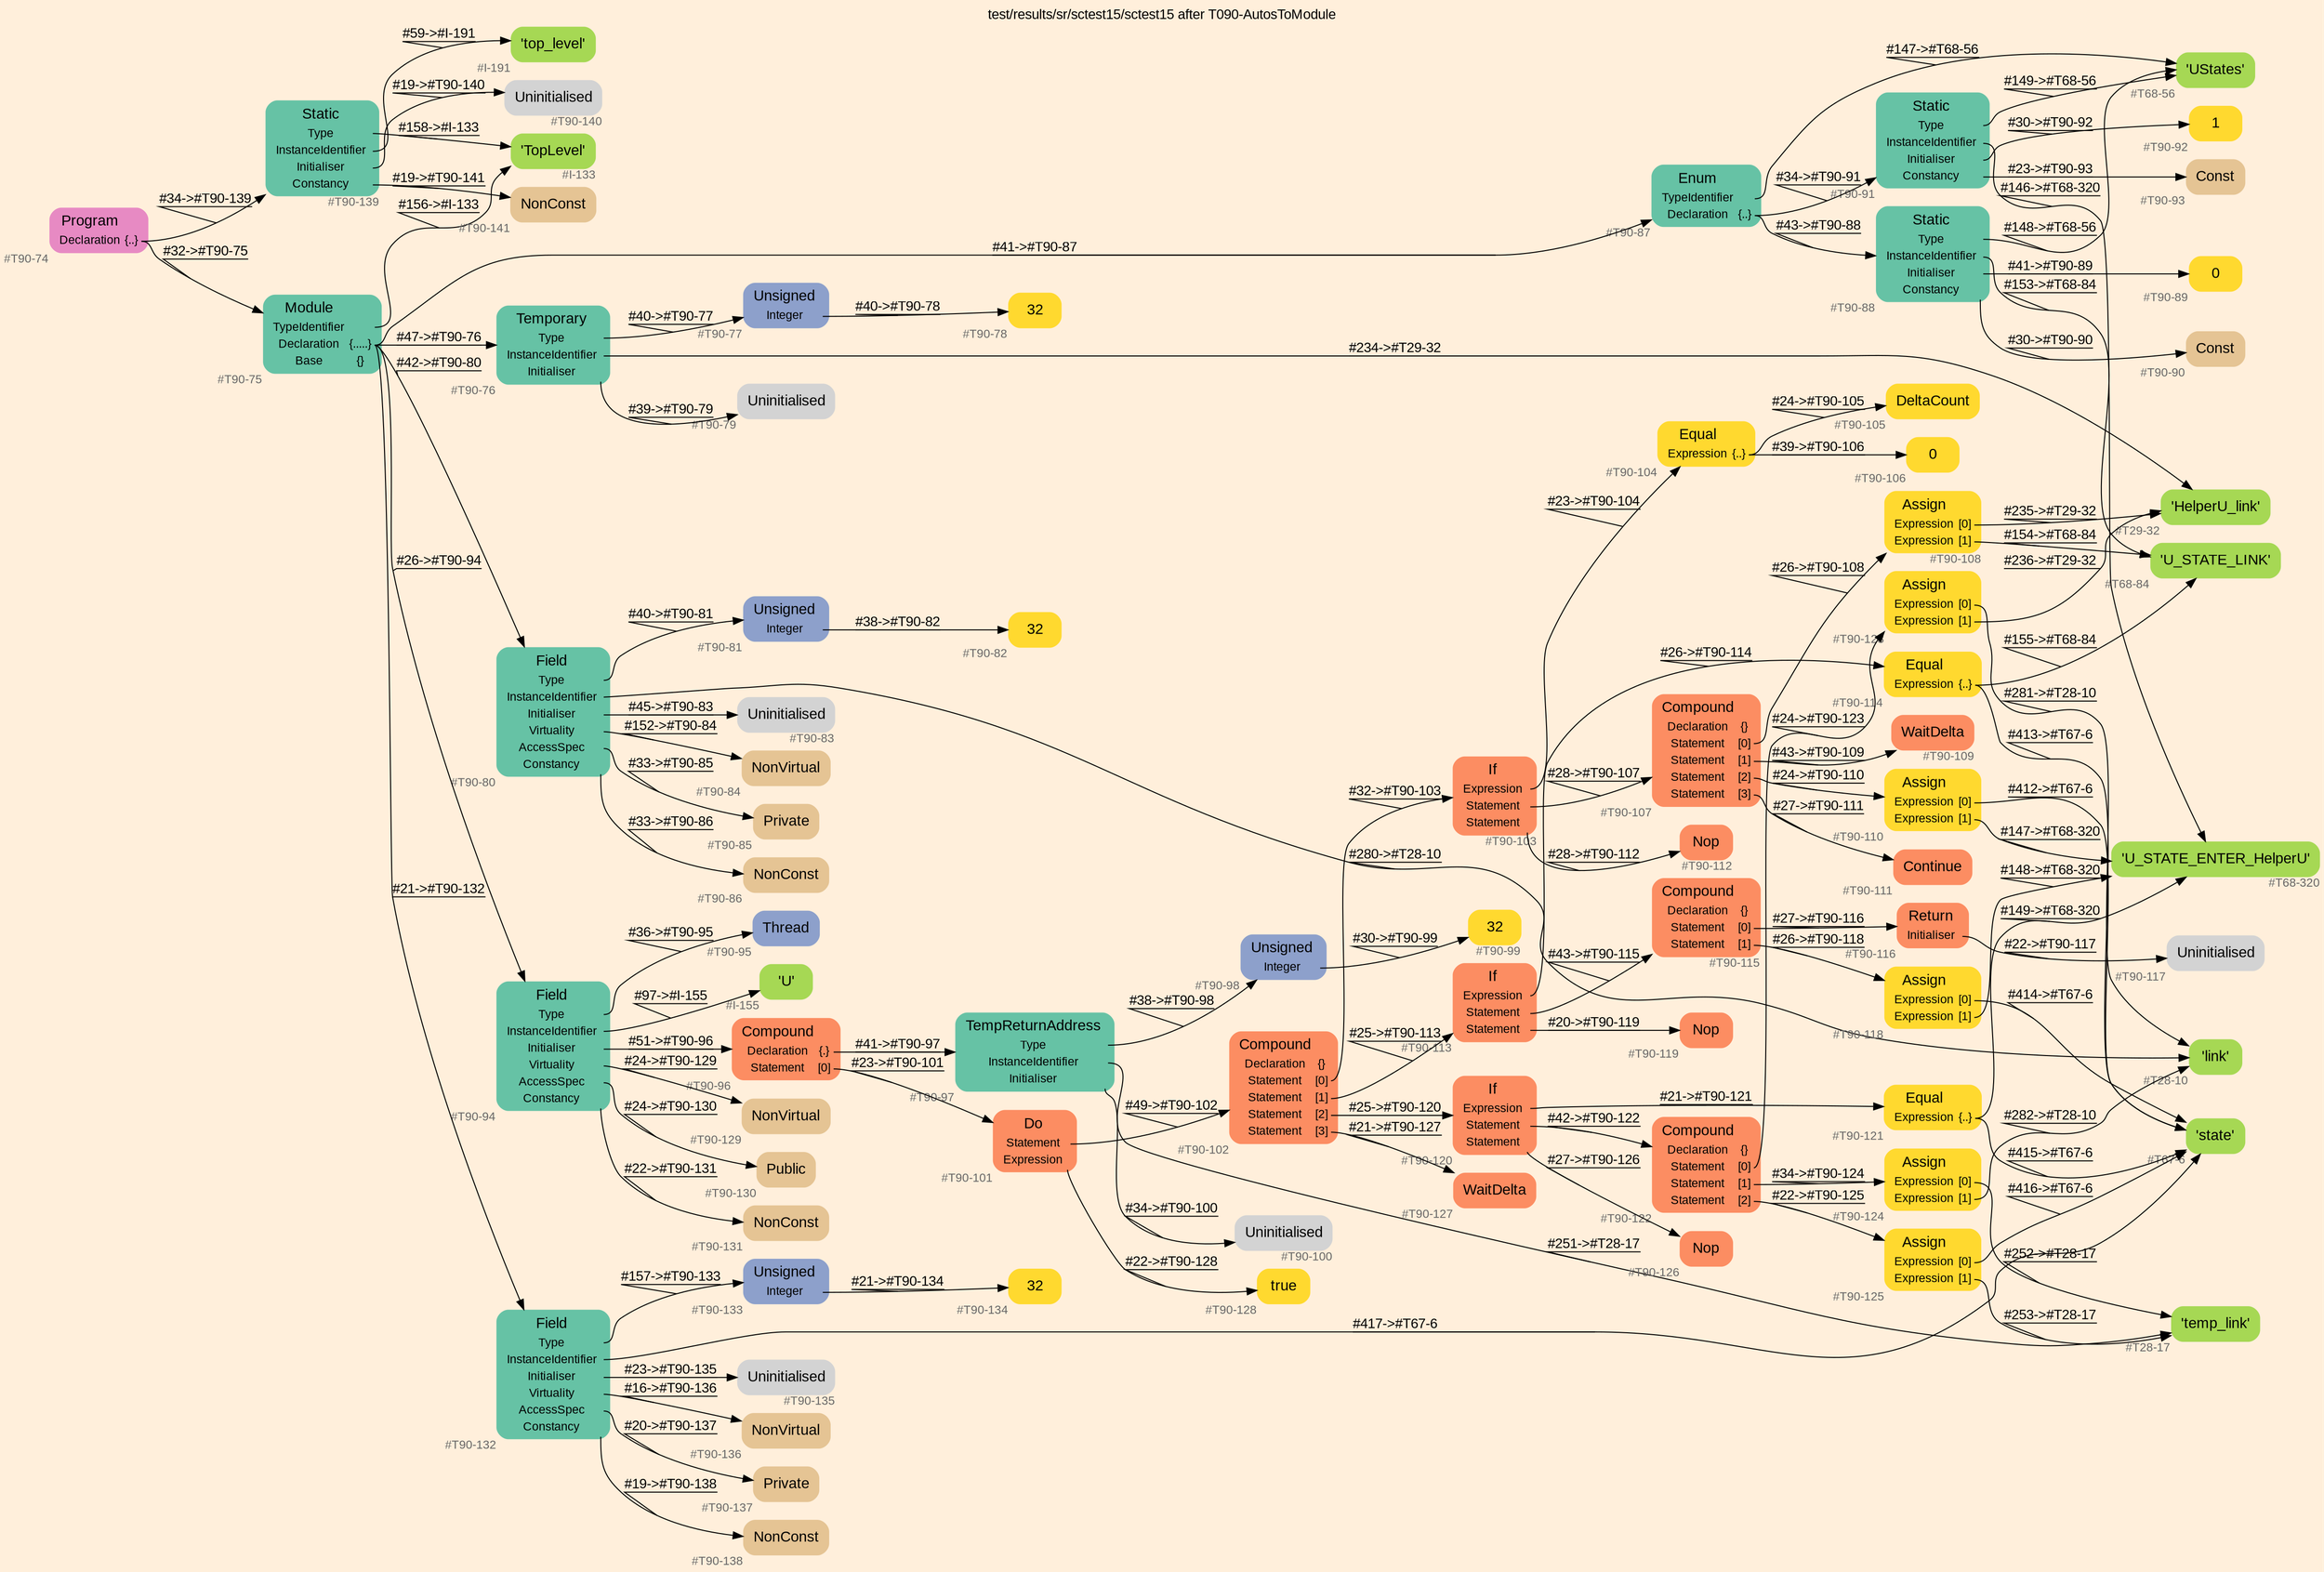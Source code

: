 digraph "test/results/sr/sctest15/sctest15 after T090-AutosToModule" {
label = "test/results/sr/sctest15/sctest15 after T090-AutosToModule"
labelloc = t
graph [
    rankdir = "LR"
    ranksep = 0.3
    bgcolor = antiquewhite1
    color = black
    fontcolor = black
    fontname = "Arial"
];
node [
    fontname = "Arial"
];
edge [
    fontname = "Arial"
];

// -------------------- node figure --------------------
// -------- block #T90-74 ----------
"#T90-74" [
    fillcolor = "/set28/4"
    xlabel = "#T90-74"
    fontsize = "12"
    fontcolor = grey40
    shape = "plaintext"
    label = <<TABLE BORDER="0" CELLBORDER="0" CELLSPACING="0">
     <TR><TD><FONT COLOR="black" POINT-SIZE="15">Program</FONT></TD></TR>
     <TR><TD><FONT COLOR="black" POINT-SIZE="12">Declaration</FONT></TD><TD PORT="port0"><FONT COLOR="black" POINT-SIZE="12">{..}</FONT></TD></TR>
    </TABLE>>
    style = "rounded,filled"
];

// -------- block #T90-75 ----------
"#T90-75" [
    fillcolor = "/set28/1"
    xlabel = "#T90-75"
    fontsize = "12"
    fontcolor = grey40
    shape = "plaintext"
    label = <<TABLE BORDER="0" CELLBORDER="0" CELLSPACING="0">
     <TR><TD><FONT COLOR="black" POINT-SIZE="15">Module</FONT></TD></TR>
     <TR><TD><FONT COLOR="black" POINT-SIZE="12">TypeIdentifier</FONT></TD><TD PORT="port0"></TD></TR>
     <TR><TD><FONT COLOR="black" POINT-SIZE="12">Declaration</FONT></TD><TD PORT="port1"><FONT COLOR="black" POINT-SIZE="12">{.....}</FONT></TD></TR>
     <TR><TD><FONT COLOR="black" POINT-SIZE="12">Base</FONT></TD><TD PORT="port2"><FONT COLOR="black" POINT-SIZE="12">{}</FONT></TD></TR>
    </TABLE>>
    style = "rounded,filled"
];

// -------- block #I-133 ----------
"#I-133" [
    fillcolor = "/set28/5"
    xlabel = "#I-133"
    fontsize = "12"
    fontcolor = grey40
    shape = "plaintext"
    label = <<TABLE BORDER="0" CELLBORDER="0" CELLSPACING="0">
     <TR><TD><FONT COLOR="black" POINT-SIZE="15">'TopLevel'</FONT></TD></TR>
    </TABLE>>
    style = "rounded,filled"
];

// -------- block #T90-76 ----------
"#T90-76" [
    fillcolor = "/set28/1"
    xlabel = "#T90-76"
    fontsize = "12"
    fontcolor = grey40
    shape = "plaintext"
    label = <<TABLE BORDER="0" CELLBORDER="0" CELLSPACING="0">
     <TR><TD><FONT COLOR="black" POINT-SIZE="15">Temporary</FONT></TD></TR>
     <TR><TD><FONT COLOR="black" POINT-SIZE="12">Type</FONT></TD><TD PORT="port0"></TD></TR>
     <TR><TD><FONT COLOR="black" POINT-SIZE="12">InstanceIdentifier</FONT></TD><TD PORT="port1"></TD></TR>
     <TR><TD><FONT COLOR="black" POINT-SIZE="12">Initialiser</FONT></TD><TD PORT="port2"></TD></TR>
    </TABLE>>
    style = "rounded,filled"
];

// -------- block #T90-77 ----------
"#T90-77" [
    fillcolor = "/set28/3"
    xlabel = "#T90-77"
    fontsize = "12"
    fontcolor = grey40
    shape = "plaintext"
    label = <<TABLE BORDER="0" CELLBORDER="0" CELLSPACING="0">
     <TR><TD><FONT COLOR="black" POINT-SIZE="15">Unsigned</FONT></TD></TR>
     <TR><TD><FONT COLOR="black" POINT-SIZE="12">Integer</FONT></TD><TD PORT="port0"></TD></TR>
    </TABLE>>
    style = "rounded,filled"
];

// -------- block #T90-78 ----------
"#T90-78" [
    fillcolor = "/set28/6"
    xlabel = "#T90-78"
    fontsize = "12"
    fontcolor = grey40
    shape = "plaintext"
    label = <<TABLE BORDER="0" CELLBORDER="0" CELLSPACING="0">
     <TR><TD><FONT COLOR="black" POINT-SIZE="15">32</FONT></TD></TR>
    </TABLE>>
    style = "rounded,filled"
];

// -------- block #T29-32 ----------
"#T29-32" [
    fillcolor = "/set28/5"
    xlabel = "#T29-32"
    fontsize = "12"
    fontcolor = grey40
    shape = "plaintext"
    label = <<TABLE BORDER="0" CELLBORDER="0" CELLSPACING="0">
     <TR><TD><FONT COLOR="black" POINT-SIZE="15">'HelperU_link'</FONT></TD></TR>
    </TABLE>>
    style = "rounded,filled"
];

// -------- block #T90-79 ----------
"#T90-79" [
    xlabel = "#T90-79"
    fontsize = "12"
    fontcolor = grey40
    shape = "plaintext"
    label = <<TABLE BORDER="0" CELLBORDER="0" CELLSPACING="0">
     <TR><TD><FONT COLOR="black" POINT-SIZE="15">Uninitialised</FONT></TD></TR>
    </TABLE>>
    style = "rounded,filled"
];

// -------- block #T90-80 ----------
"#T90-80" [
    fillcolor = "/set28/1"
    xlabel = "#T90-80"
    fontsize = "12"
    fontcolor = grey40
    shape = "plaintext"
    label = <<TABLE BORDER="0" CELLBORDER="0" CELLSPACING="0">
     <TR><TD><FONT COLOR="black" POINT-SIZE="15">Field</FONT></TD></TR>
     <TR><TD><FONT COLOR="black" POINT-SIZE="12">Type</FONT></TD><TD PORT="port0"></TD></TR>
     <TR><TD><FONT COLOR="black" POINT-SIZE="12">InstanceIdentifier</FONT></TD><TD PORT="port1"></TD></TR>
     <TR><TD><FONT COLOR="black" POINT-SIZE="12">Initialiser</FONT></TD><TD PORT="port2"></TD></TR>
     <TR><TD><FONT COLOR="black" POINT-SIZE="12">Virtuality</FONT></TD><TD PORT="port3"></TD></TR>
     <TR><TD><FONT COLOR="black" POINT-SIZE="12">AccessSpec</FONT></TD><TD PORT="port4"></TD></TR>
     <TR><TD><FONT COLOR="black" POINT-SIZE="12">Constancy</FONT></TD><TD PORT="port5"></TD></TR>
    </TABLE>>
    style = "rounded,filled"
];

// -------- block #T90-81 ----------
"#T90-81" [
    fillcolor = "/set28/3"
    xlabel = "#T90-81"
    fontsize = "12"
    fontcolor = grey40
    shape = "plaintext"
    label = <<TABLE BORDER="0" CELLBORDER="0" CELLSPACING="0">
     <TR><TD><FONT COLOR="black" POINT-SIZE="15">Unsigned</FONT></TD></TR>
     <TR><TD><FONT COLOR="black" POINT-SIZE="12">Integer</FONT></TD><TD PORT="port0"></TD></TR>
    </TABLE>>
    style = "rounded,filled"
];

// -------- block #T90-82 ----------
"#T90-82" [
    fillcolor = "/set28/6"
    xlabel = "#T90-82"
    fontsize = "12"
    fontcolor = grey40
    shape = "plaintext"
    label = <<TABLE BORDER="0" CELLBORDER="0" CELLSPACING="0">
     <TR><TD><FONT COLOR="black" POINT-SIZE="15">32</FONT></TD></TR>
    </TABLE>>
    style = "rounded,filled"
];

// -------- block #T28-10 ----------
"#T28-10" [
    fillcolor = "/set28/5"
    xlabel = "#T28-10"
    fontsize = "12"
    fontcolor = grey40
    shape = "plaintext"
    label = <<TABLE BORDER="0" CELLBORDER="0" CELLSPACING="0">
     <TR><TD><FONT COLOR="black" POINT-SIZE="15">'link'</FONT></TD></TR>
    </TABLE>>
    style = "rounded,filled"
];

// -------- block #T90-83 ----------
"#T90-83" [
    xlabel = "#T90-83"
    fontsize = "12"
    fontcolor = grey40
    shape = "plaintext"
    label = <<TABLE BORDER="0" CELLBORDER="0" CELLSPACING="0">
     <TR><TD><FONT COLOR="black" POINT-SIZE="15">Uninitialised</FONT></TD></TR>
    </TABLE>>
    style = "rounded,filled"
];

// -------- block #T90-84 ----------
"#T90-84" [
    fillcolor = "/set28/7"
    xlabel = "#T90-84"
    fontsize = "12"
    fontcolor = grey40
    shape = "plaintext"
    label = <<TABLE BORDER="0" CELLBORDER="0" CELLSPACING="0">
     <TR><TD><FONT COLOR="black" POINT-SIZE="15">NonVirtual</FONT></TD></TR>
    </TABLE>>
    style = "rounded,filled"
];

// -------- block #T90-85 ----------
"#T90-85" [
    fillcolor = "/set28/7"
    xlabel = "#T90-85"
    fontsize = "12"
    fontcolor = grey40
    shape = "plaintext"
    label = <<TABLE BORDER="0" CELLBORDER="0" CELLSPACING="0">
     <TR><TD><FONT COLOR="black" POINT-SIZE="15">Private</FONT></TD></TR>
    </TABLE>>
    style = "rounded,filled"
];

// -------- block #T90-86 ----------
"#T90-86" [
    fillcolor = "/set28/7"
    xlabel = "#T90-86"
    fontsize = "12"
    fontcolor = grey40
    shape = "plaintext"
    label = <<TABLE BORDER="0" CELLBORDER="0" CELLSPACING="0">
     <TR><TD><FONT COLOR="black" POINT-SIZE="15">NonConst</FONT></TD></TR>
    </TABLE>>
    style = "rounded,filled"
];

// -------- block #T90-87 ----------
"#T90-87" [
    fillcolor = "/set28/1"
    xlabel = "#T90-87"
    fontsize = "12"
    fontcolor = grey40
    shape = "plaintext"
    label = <<TABLE BORDER="0" CELLBORDER="0" CELLSPACING="0">
     <TR><TD><FONT COLOR="black" POINT-SIZE="15">Enum</FONT></TD></TR>
     <TR><TD><FONT COLOR="black" POINT-SIZE="12">TypeIdentifier</FONT></TD><TD PORT="port0"></TD></TR>
     <TR><TD><FONT COLOR="black" POINT-SIZE="12">Declaration</FONT></TD><TD PORT="port1"><FONT COLOR="black" POINT-SIZE="12">{..}</FONT></TD></TR>
    </TABLE>>
    style = "rounded,filled"
];

// -------- block #T68-56 ----------
"#T68-56" [
    fillcolor = "/set28/5"
    xlabel = "#T68-56"
    fontsize = "12"
    fontcolor = grey40
    shape = "plaintext"
    label = <<TABLE BORDER="0" CELLBORDER="0" CELLSPACING="0">
     <TR><TD><FONT COLOR="black" POINT-SIZE="15">'UStates'</FONT></TD></TR>
    </TABLE>>
    style = "rounded,filled"
];

// -------- block #T90-88 ----------
"#T90-88" [
    fillcolor = "/set28/1"
    xlabel = "#T90-88"
    fontsize = "12"
    fontcolor = grey40
    shape = "plaintext"
    label = <<TABLE BORDER="0" CELLBORDER="0" CELLSPACING="0">
     <TR><TD><FONT COLOR="black" POINT-SIZE="15">Static</FONT></TD></TR>
     <TR><TD><FONT COLOR="black" POINT-SIZE="12">Type</FONT></TD><TD PORT="port0"></TD></TR>
     <TR><TD><FONT COLOR="black" POINT-SIZE="12">InstanceIdentifier</FONT></TD><TD PORT="port1"></TD></TR>
     <TR><TD><FONT COLOR="black" POINT-SIZE="12">Initialiser</FONT></TD><TD PORT="port2"></TD></TR>
     <TR><TD><FONT COLOR="black" POINT-SIZE="12">Constancy</FONT></TD><TD PORT="port3"></TD></TR>
    </TABLE>>
    style = "rounded,filled"
];

// -------- block #T68-84 ----------
"#T68-84" [
    fillcolor = "/set28/5"
    xlabel = "#T68-84"
    fontsize = "12"
    fontcolor = grey40
    shape = "plaintext"
    label = <<TABLE BORDER="0" CELLBORDER="0" CELLSPACING="0">
     <TR><TD><FONT COLOR="black" POINT-SIZE="15">'U_STATE_LINK'</FONT></TD></TR>
    </TABLE>>
    style = "rounded,filled"
];

// -------- block #T90-89 ----------
"#T90-89" [
    fillcolor = "/set28/6"
    xlabel = "#T90-89"
    fontsize = "12"
    fontcolor = grey40
    shape = "plaintext"
    label = <<TABLE BORDER="0" CELLBORDER="0" CELLSPACING="0">
     <TR><TD><FONT COLOR="black" POINT-SIZE="15">0</FONT></TD></TR>
    </TABLE>>
    style = "rounded,filled"
];

// -------- block #T90-90 ----------
"#T90-90" [
    fillcolor = "/set28/7"
    xlabel = "#T90-90"
    fontsize = "12"
    fontcolor = grey40
    shape = "plaintext"
    label = <<TABLE BORDER="0" CELLBORDER="0" CELLSPACING="0">
     <TR><TD><FONT COLOR="black" POINT-SIZE="15">Const</FONT></TD></TR>
    </TABLE>>
    style = "rounded,filled"
];

// -------- block #T90-91 ----------
"#T90-91" [
    fillcolor = "/set28/1"
    xlabel = "#T90-91"
    fontsize = "12"
    fontcolor = grey40
    shape = "plaintext"
    label = <<TABLE BORDER="0" CELLBORDER="0" CELLSPACING="0">
     <TR><TD><FONT COLOR="black" POINT-SIZE="15">Static</FONT></TD></TR>
     <TR><TD><FONT COLOR="black" POINT-SIZE="12">Type</FONT></TD><TD PORT="port0"></TD></TR>
     <TR><TD><FONT COLOR="black" POINT-SIZE="12">InstanceIdentifier</FONT></TD><TD PORT="port1"></TD></TR>
     <TR><TD><FONT COLOR="black" POINT-SIZE="12">Initialiser</FONT></TD><TD PORT="port2"></TD></TR>
     <TR><TD><FONT COLOR="black" POINT-SIZE="12">Constancy</FONT></TD><TD PORT="port3"></TD></TR>
    </TABLE>>
    style = "rounded,filled"
];

// -------- block #T68-320 ----------
"#T68-320" [
    fillcolor = "/set28/5"
    xlabel = "#T68-320"
    fontsize = "12"
    fontcolor = grey40
    shape = "plaintext"
    label = <<TABLE BORDER="0" CELLBORDER="0" CELLSPACING="0">
     <TR><TD><FONT COLOR="black" POINT-SIZE="15">'U_STATE_ENTER_HelperU'</FONT></TD></TR>
    </TABLE>>
    style = "rounded,filled"
];

// -------- block #T90-92 ----------
"#T90-92" [
    fillcolor = "/set28/6"
    xlabel = "#T90-92"
    fontsize = "12"
    fontcolor = grey40
    shape = "plaintext"
    label = <<TABLE BORDER="0" CELLBORDER="0" CELLSPACING="0">
     <TR><TD><FONT COLOR="black" POINT-SIZE="15">1</FONT></TD></TR>
    </TABLE>>
    style = "rounded,filled"
];

// -------- block #T90-93 ----------
"#T90-93" [
    fillcolor = "/set28/7"
    xlabel = "#T90-93"
    fontsize = "12"
    fontcolor = grey40
    shape = "plaintext"
    label = <<TABLE BORDER="0" CELLBORDER="0" CELLSPACING="0">
     <TR><TD><FONT COLOR="black" POINT-SIZE="15">Const</FONT></TD></TR>
    </TABLE>>
    style = "rounded,filled"
];

// -------- block #T90-94 ----------
"#T90-94" [
    fillcolor = "/set28/1"
    xlabel = "#T90-94"
    fontsize = "12"
    fontcolor = grey40
    shape = "plaintext"
    label = <<TABLE BORDER="0" CELLBORDER="0" CELLSPACING="0">
     <TR><TD><FONT COLOR="black" POINT-SIZE="15">Field</FONT></TD></TR>
     <TR><TD><FONT COLOR="black" POINT-SIZE="12">Type</FONT></TD><TD PORT="port0"></TD></TR>
     <TR><TD><FONT COLOR="black" POINT-SIZE="12">InstanceIdentifier</FONT></TD><TD PORT="port1"></TD></TR>
     <TR><TD><FONT COLOR="black" POINT-SIZE="12">Initialiser</FONT></TD><TD PORT="port2"></TD></TR>
     <TR><TD><FONT COLOR="black" POINT-SIZE="12">Virtuality</FONT></TD><TD PORT="port3"></TD></TR>
     <TR><TD><FONT COLOR="black" POINT-SIZE="12">AccessSpec</FONT></TD><TD PORT="port4"></TD></TR>
     <TR><TD><FONT COLOR="black" POINT-SIZE="12">Constancy</FONT></TD><TD PORT="port5"></TD></TR>
    </TABLE>>
    style = "rounded,filled"
];

// -------- block #T90-95 ----------
"#T90-95" [
    fillcolor = "/set28/3"
    xlabel = "#T90-95"
    fontsize = "12"
    fontcolor = grey40
    shape = "plaintext"
    label = <<TABLE BORDER="0" CELLBORDER="0" CELLSPACING="0">
     <TR><TD><FONT COLOR="black" POINT-SIZE="15">Thread</FONT></TD></TR>
    </TABLE>>
    style = "rounded,filled"
];

// -------- block #I-155 ----------
"#I-155" [
    fillcolor = "/set28/5"
    xlabel = "#I-155"
    fontsize = "12"
    fontcolor = grey40
    shape = "plaintext"
    label = <<TABLE BORDER="0" CELLBORDER="0" CELLSPACING="0">
     <TR><TD><FONT COLOR="black" POINT-SIZE="15">'U'</FONT></TD></TR>
    </TABLE>>
    style = "rounded,filled"
];

// -------- block #T90-96 ----------
"#T90-96" [
    fillcolor = "/set28/2"
    xlabel = "#T90-96"
    fontsize = "12"
    fontcolor = grey40
    shape = "plaintext"
    label = <<TABLE BORDER="0" CELLBORDER="0" CELLSPACING="0">
     <TR><TD><FONT COLOR="black" POINT-SIZE="15">Compound</FONT></TD></TR>
     <TR><TD><FONT COLOR="black" POINT-SIZE="12">Declaration</FONT></TD><TD PORT="port0"><FONT COLOR="black" POINT-SIZE="12">{.}</FONT></TD></TR>
     <TR><TD><FONT COLOR="black" POINT-SIZE="12">Statement</FONT></TD><TD PORT="port1"><FONT COLOR="black" POINT-SIZE="12">[0]</FONT></TD></TR>
    </TABLE>>
    style = "rounded,filled"
];

// -------- block #T90-97 ----------
"#T90-97" [
    fillcolor = "/set28/1"
    xlabel = "#T90-97"
    fontsize = "12"
    fontcolor = grey40
    shape = "plaintext"
    label = <<TABLE BORDER="0" CELLBORDER="0" CELLSPACING="0">
     <TR><TD><FONT COLOR="black" POINT-SIZE="15">TempReturnAddress</FONT></TD></TR>
     <TR><TD><FONT COLOR="black" POINT-SIZE="12">Type</FONT></TD><TD PORT="port0"></TD></TR>
     <TR><TD><FONT COLOR="black" POINT-SIZE="12">InstanceIdentifier</FONT></TD><TD PORT="port1"></TD></TR>
     <TR><TD><FONT COLOR="black" POINT-SIZE="12">Initialiser</FONT></TD><TD PORT="port2"></TD></TR>
    </TABLE>>
    style = "rounded,filled"
];

// -------- block #T90-98 ----------
"#T90-98" [
    fillcolor = "/set28/3"
    xlabel = "#T90-98"
    fontsize = "12"
    fontcolor = grey40
    shape = "plaintext"
    label = <<TABLE BORDER="0" CELLBORDER="0" CELLSPACING="0">
     <TR><TD><FONT COLOR="black" POINT-SIZE="15">Unsigned</FONT></TD></TR>
     <TR><TD><FONT COLOR="black" POINT-SIZE="12">Integer</FONT></TD><TD PORT="port0"></TD></TR>
    </TABLE>>
    style = "rounded,filled"
];

// -------- block #T90-99 ----------
"#T90-99" [
    fillcolor = "/set28/6"
    xlabel = "#T90-99"
    fontsize = "12"
    fontcolor = grey40
    shape = "plaintext"
    label = <<TABLE BORDER="0" CELLBORDER="0" CELLSPACING="0">
     <TR><TD><FONT COLOR="black" POINT-SIZE="15">32</FONT></TD></TR>
    </TABLE>>
    style = "rounded,filled"
];

// -------- block #T28-17 ----------
"#T28-17" [
    fillcolor = "/set28/5"
    xlabel = "#T28-17"
    fontsize = "12"
    fontcolor = grey40
    shape = "plaintext"
    label = <<TABLE BORDER="0" CELLBORDER="0" CELLSPACING="0">
     <TR><TD><FONT COLOR="black" POINT-SIZE="15">'temp_link'</FONT></TD></TR>
    </TABLE>>
    style = "rounded,filled"
];

// -------- block #T90-100 ----------
"#T90-100" [
    xlabel = "#T90-100"
    fontsize = "12"
    fontcolor = grey40
    shape = "plaintext"
    label = <<TABLE BORDER="0" CELLBORDER="0" CELLSPACING="0">
     <TR><TD><FONT COLOR="black" POINT-SIZE="15">Uninitialised</FONT></TD></TR>
    </TABLE>>
    style = "rounded,filled"
];

// -------- block #T90-101 ----------
"#T90-101" [
    fillcolor = "/set28/2"
    xlabel = "#T90-101"
    fontsize = "12"
    fontcolor = grey40
    shape = "plaintext"
    label = <<TABLE BORDER="0" CELLBORDER="0" CELLSPACING="0">
     <TR><TD><FONT COLOR="black" POINT-SIZE="15">Do</FONT></TD></TR>
     <TR><TD><FONT COLOR="black" POINT-SIZE="12">Statement</FONT></TD><TD PORT="port0"></TD></TR>
     <TR><TD><FONT COLOR="black" POINT-SIZE="12">Expression</FONT></TD><TD PORT="port1"></TD></TR>
    </TABLE>>
    style = "rounded,filled"
];

// -------- block #T90-102 ----------
"#T90-102" [
    fillcolor = "/set28/2"
    xlabel = "#T90-102"
    fontsize = "12"
    fontcolor = grey40
    shape = "plaintext"
    label = <<TABLE BORDER="0" CELLBORDER="0" CELLSPACING="0">
     <TR><TD><FONT COLOR="black" POINT-SIZE="15">Compound</FONT></TD></TR>
     <TR><TD><FONT COLOR="black" POINT-SIZE="12">Declaration</FONT></TD><TD PORT="port0"><FONT COLOR="black" POINT-SIZE="12">{}</FONT></TD></TR>
     <TR><TD><FONT COLOR="black" POINT-SIZE="12">Statement</FONT></TD><TD PORT="port1"><FONT COLOR="black" POINT-SIZE="12">[0]</FONT></TD></TR>
     <TR><TD><FONT COLOR="black" POINT-SIZE="12">Statement</FONT></TD><TD PORT="port2"><FONT COLOR="black" POINT-SIZE="12">[1]</FONT></TD></TR>
     <TR><TD><FONT COLOR="black" POINT-SIZE="12">Statement</FONT></TD><TD PORT="port3"><FONT COLOR="black" POINT-SIZE="12">[2]</FONT></TD></TR>
     <TR><TD><FONT COLOR="black" POINT-SIZE="12">Statement</FONT></TD><TD PORT="port4"><FONT COLOR="black" POINT-SIZE="12">[3]</FONT></TD></TR>
    </TABLE>>
    style = "rounded,filled"
];

// -------- block #T90-103 ----------
"#T90-103" [
    fillcolor = "/set28/2"
    xlabel = "#T90-103"
    fontsize = "12"
    fontcolor = grey40
    shape = "plaintext"
    label = <<TABLE BORDER="0" CELLBORDER="0" CELLSPACING="0">
     <TR><TD><FONT COLOR="black" POINT-SIZE="15">If</FONT></TD></TR>
     <TR><TD><FONT COLOR="black" POINT-SIZE="12">Expression</FONT></TD><TD PORT="port0"></TD></TR>
     <TR><TD><FONT COLOR="black" POINT-SIZE="12">Statement</FONT></TD><TD PORT="port1"></TD></TR>
     <TR><TD><FONT COLOR="black" POINT-SIZE="12">Statement</FONT></TD><TD PORT="port2"></TD></TR>
    </TABLE>>
    style = "rounded,filled"
];

// -------- block #T90-104 ----------
"#T90-104" [
    fillcolor = "/set28/6"
    xlabel = "#T90-104"
    fontsize = "12"
    fontcolor = grey40
    shape = "plaintext"
    label = <<TABLE BORDER="0" CELLBORDER="0" CELLSPACING="0">
     <TR><TD><FONT COLOR="black" POINT-SIZE="15">Equal</FONT></TD></TR>
     <TR><TD><FONT COLOR="black" POINT-SIZE="12">Expression</FONT></TD><TD PORT="port0"><FONT COLOR="black" POINT-SIZE="12">{..}</FONT></TD></TR>
    </TABLE>>
    style = "rounded,filled"
];

// -------- block #T90-105 ----------
"#T90-105" [
    fillcolor = "/set28/6"
    xlabel = "#T90-105"
    fontsize = "12"
    fontcolor = grey40
    shape = "plaintext"
    label = <<TABLE BORDER="0" CELLBORDER="0" CELLSPACING="0">
     <TR><TD><FONT COLOR="black" POINT-SIZE="15">DeltaCount</FONT></TD></TR>
    </TABLE>>
    style = "rounded,filled"
];

// -------- block #T90-106 ----------
"#T90-106" [
    fillcolor = "/set28/6"
    xlabel = "#T90-106"
    fontsize = "12"
    fontcolor = grey40
    shape = "plaintext"
    label = <<TABLE BORDER="0" CELLBORDER="0" CELLSPACING="0">
     <TR><TD><FONT COLOR="black" POINT-SIZE="15">0</FONT></TD></TR>
    </TABLE>>
    style = "rounded,filled"
];

// -------- block #T90-107 ----------
"#T90-107" [
    fillcolor = "/set28/2"
    xlabel = "#T90-107"
    fontsize = "12"
    fontcolor = grey40
    shape = "plaintext"
    label = <<TABLE BORDER="0" CELLBORDER="0" CELLSPACING="0">
     <TR><TD><FONT COLOR="black" POINT-SIZE="15">Compound</FONT></TD></TR>
     <TR><TD><FONT COLOR="black" POINT-SIZE="12">Declaration</FONT></TD><TD PORT="port0"><FONT COLOR="black" POINT-SIZE="12">{}</FONT></TD></TR>
     <TR><TD><FONT COLOR="black" POINT-SIZE="12">Statement</FONT></TD><TD PORT="port1"><FONT COLOR="black" POINT-SIZE="12">[0]</FONT></TD></TR>
     <TR><TD><FONT COLOR="black" POINT-SIZE="12">Statement</FONT></TD><TD PORT="port2"><FONT COLOR="black" POINT-SIZE="12">[1]</FONT></TD></TR>
     <TR><TD><FONT COLOR="black" POINT-SIZE="12">Statement</FONT></TD><TD PORT="port3"><FONT COLOR="black" POINT-SIZE="12">[2]</FONT></TD></TR>
     <TR><TD><FONT COLOR="black" POINT-SIZE="12">Statement</FONT></TD><TD PORT="port4"><FONT COLOR="black" POINT-SIZE="12">[3]</FONT></TD></TR>
    </TABLE>>
    style = "rounded,filled"
];

// -------- block #T90-108 ----------
"#T90-108" [
    fillcolor = "/set28/6"
    xlabel = "#T90-108"
    fontsize = "12"
    fontcolor = grey40
    shape = "plaintext"
    label = <<TABLE BORDER="0" CELLBORDER="0" CELLSPACING="0">
     <TR><TD><FONT COLOR="black" POINT-SIZE="15">Assign</FONT></TD></TR>
     <TR><TD><FONT COLOR="black" POINT-SIZE="12">Expression</FONT></TD><TD PORT="port0"><FONT COLOR="black" POINT-SIZE="12">[0]</FONT></TD></TR>
     <TR><TD><FONT COLOR="black" POINT-SIZE="12">Expression</FONT></TD><TD PORT="port1"><FONT COLOR="black" POINT-SIZE="12">[1]</FONT></TD></TR>
    </TABLE>>
    style = "rounded,filled"
];

// -------- block #T90-109 ----------
"#T90-109" [
    fillcolor = "/set28/2"
    xlabel = "#T90-109"
    fontsize = "12"
    fontcolor = grey40
    shape = "plaintext"
    label = <<TABLE BORDER="0" CELLBORDER="0" CELLSPACING="0">
     <TR><TD><FONT COLOR="black" POINT-SIZE="15">WaitDelta</FONT></TD></TR>
    </TABLE>>
    style = "rounded,filled"
];

// -------- block #T90-110 ----------
"#T90-110" [
    fillcolor = "/set28/6"
    xlabel = "#T90-110"
    fontsize = "12"
    fontcolor = grey40
    shape = "plaintext"
    label = <<TABLE BORDER="0" CELLBORDER="0" CELLSPACING="0">
     <TR><TD><FONT COLOR="black" POINT-SIZE="15">Assign</FONT></TD></TR>
     <TR><TD><FONT COLOR="black" POINT-SIZE="12">Expression</FONT></TD><TD PORT="port0"><FONT COLOR="black" POINT-SIZE="12">[0]</FONT></TD></TR>
     <TR><TD><FONT COLOR="black" POINT-SIZE="12">Expression</FONT></TD><TD PORT="port1"><FONT COLOR="black" POINT-SIZE="12">[1]</FONT></TD></TR>
    </TABLE>>
    style = "rounded,filled"
];

// -------- block #T67-6 ----------
"#T67-6" [
    fillcolor = "/set28/5"
    xlabel = "#T67-6"
    fontsize = "12"
    fontcolor = grey40
    shape = "plaintext"
    label = <<TABLE BORDER="0" CELLBORDER="0" CELLSPACING="0">
     <TR><TD><FONT COLOR="black" POINT-SIZE="15">'state'</FONT></TD></TR>
    </TABLE>>
    style = "rounded,filled"
];

// -------- block #T90-111 ----------
"#T90-111" [
    fillcolor = "/set28/2"
    xlabel = "#T90-111"
    fontsize = "12"
    fontcolor = grey40
    shape = "plaintext"
    label = <<TABLE BORDER="0" CELLBORDER="0" CELLSPACING="0">
     <TR><TD><FONT COLOR="black" POINT-SIZE="15">Continue</FONT></TD></TR>
    </TABLE>>
    style = "rounded,filled"
];

// -------- block #T90-112 ----------
"#T90-112" [
    fillcolor = "/set28/2"
    xlabel = "#T90-112"
    fontsize = "12"
    fontcolor = grey40
    shape = "plaintext"
    label = <<TABLE BORDER="0" CELLBORDER="0" CELLSPACING="0">
     <TR><TD><FONT COLOR="black" POINT-SIZE="15">Nop</FONT></TD></TR>
    </TABLE>>
    style = "rounded,filled"
];

// -------- block #T90-113 ----------
"#T90-113" [
    fillcolor = "/set28/2"
    xlabel = "#T90-113"
    fontsize = "12"
    fontcolor = grey40
    shape = "plaintext"
    label = <<TABLE BORDER="0" CELLBORDER="0" CELLSPACING="0">
     <TR><TD><FONT COLOR="black" POINT-SIZE="15">If</FONT></TD></TR>
     <TR><TD><FONT COLOR="black" POINT-SIZE="12">Expression</FONT></TD><TD PORT="port0"></TD></TR>
     <TR><TD><FONT COLOR="black" POINT-SIZE="12">Statement</FONT></TD><TD PORT="port1"></TD></TR>
     <TR><TD><FONT COLOR="black" POINT-SIZE="12">Statement</FONT></TD><TD PORT="port2"></TD></TR>
    </TABLE>>
    style = "rounded,filled"
];

// -------- block #T90-114 ----------
"#T90-114" [
    fillcolor = "/set28/6"
    xlabel = "#T90-114"
    fontsize = "12"
    fontcolor = grey40
    shape = "plaintext"
    label = <<TABLE BORDER="0" CELLBORDER="0" CELLSPACING="0">
     <TR><TD><FONT COLOR="black" POINT-SIZE="15">Equal</FONT></TD></TR>
     <TR><TD><FONT COLOR="black" POINT-SIZE="12">Expression</FONT></TD><TD PORT="port0"><FONT COLOR="black" POINT-SIZE="12">{..}</FONT></TD></TR>
    </TABLE>>
    style = "rounded,filled"
];

// -------- block #T90-115 ----------
"#T90-115" [
    fillcolor = "/set28/2"
    xlabel = "#T90-115"
    fontsize = "12"
    fontcolor = grey40
    shape = "plaintext"
    label = <<TABLE BORDER="0" CELLBORDER="0" CELLSPACING="0">
     <TR><TD><FONT COLOR="black" POINT-SIZE="15">Compound</FONT></TD></TR>
     <TR><TD><FONT COLOR="black" POINT-SIZE="12">Declaration</FONT></TD><TD PORT="port0"><FONT COLOR="black" POINT-SIZE="12">{}</FONT></TD></TR>
     <TR><TD><FONT COLOR="black" POINT-SIZE="12">Statement</FONT></TD><TD PORT="port1"><FONT COLOR="black" POINT-SIZE="12">[0]</FONT></TD></TR>
     <TR><TD><FONT COLOR="black" POINT-SIZE="12">Statement</FONT></TD><TD PORT="port2"><FONT COLOR="black" POINT-SIZE="12">[1]</FONT></TD></TR>
    </TABLE>>
    style = "rounded,filled"
];

// -------- block #T90-116 ----------
"#T90-116" [
    fillcolor = "/set28/2"
    xlabel = "#T90-116"
    fontsize = "12"
    fontcolor = grey40
    shape = "plaintext"
    label = <<TABLE BORDER="0" CELLBORDER="0" CELLSPACING="0">
     <TR><TD><FONT COLOR="black" POINT-SIZE="15">Return</FONT></TD></TR>
     <TR><TD><FONT COLOR="black" POINT-SIZE="12">Initialiser</FONT></TD><TD PORT="port0"></TD></TR>
    </TABLE>>
    style = "rounded,filled"
];

// -------- block #T90-117 ----------
"#T90-117" [
    xlabel = "#T90-117"
    fontsize = "12"
    fontcolor = grey40
    shape = "plaintext"
    label = <<TABLE BORDER="0" CELLBORDER="0" CELLSPACING="0">
     <TR><TD><FONT COLOR="black" POINT-SIZE="15">Uninitialised</FONT></TD></TR>
    </TABLE>>
    style = "rounded,filled"
];

// -------- block #T90-118 ----------
"#T90-118" [
    fillcolor = "/set28/6"
    xlabel = "#T90-118"
    fontsize = "12"
    fontcolor = grey40
    shape = "plaintext"
    label = <<TABLE BORDER="0" CELLBORDER="0" CELLSPACING="0">
     <TR><TD><FONT COLOR="black" POINT-SIZE="15">Assign</FONT></TD></TR>
     <TR><TD><FONT COLOR="black" POINT-SIZE="12">Expression</FONT></TD><TD PORT="port0"><FONT COLOR="black" POINT-SIZE="12">[0]</FONT></TD></TR>
     <TR><TD><FONT COLOR="black" POINT-SIZE="12">Expression</FONT></TD><TD PORT="port1"><FONT COLOR="black" POINT-SIZE="12">[1]</FONT></TD></TR>
    </TABLE>>
    style = "rounded,filled"
];

// -------- block #T90-119 ----------
"#T90-119" [
    fillcolor = "/set28/2"
    xlabel = "#T90-119"
    fontsize = "12"
    fontcolor = grey40
    shape = "plaintext"
    label = <<TABLE BORDER="0" CELLBORDER="0" CELLSPACING="0">
     <TR><TD><FONT COLOR="black" POINT-SIZE="15">Nop</FONT></TD></TR>
    </TABLE>>
    style = "rounded,filled"
];

// -------- block #T90-120 ----------
"#T90-120" [
    fillcolor = "/set28/2"
    xlabel = "#T90-120"
    fontsize = "12"
    fontcolor = grey40
    shape = "plaintext"
    label = <<TABLE BORDER="0" CELLBORDER="0" CELLSPACING="0">
     <TR><TD><FONT COLOR="black" POINT-SIZE="15">If</FONT></TD></TR>
     <TR><TD><FONT COLOR="black" POINT-SIZE="12">Expression</FONT></TD><TD PORT="port0"></TD></TR>
     <TR><TD><FONT COLOR="black" POINT-SIZE="12">Statement</FONT></TD><TD PORT="port1"></TD></TR>
     <TR><TD><FONT COLOR="black" POINT-SIZE="12">Statement</FONT></TD><TD PORT="port2"></TD></TR>
    </TABLE>>
    style = "rounded,filled"
];

// -------- block #T90-121 ----------
"#T90-121" [
    fillcolor = "/set28/6"
    xlabel = "#T90-121"
    fontsize = "12"
    fontcolor = grey40
    shape = "plaintext"
    label = <<TABLE BORDER="0" CELLBORDER="0" CELLSPACING="0">
     <TR><TD><FONT COLOR="black" POINT-SIZE="15">Equal</FONT></TD></TR>
     <TR><TD><FONT COLOR="black" POINT-SIZE="12">Expression</FONT></TD><TD PORT="port0"><FONT COLOR="black" POINT-SIZE="12">{..}</FONT></TD></TR>
    </TABLE>>
    style = "rounded,filled"
];

// -------- block #T90-122 ----------
"#T90-122" [
    fillcolor = "/set28/2"
    xlabel = "#T90-122"
    fontsize = "12"
    fontcolor = grey40
    shape = "plaintext"
    label = <<TABLE BORDER="0" CELLBORDER="0" CELLSPACING="0">
     <TR><TD><FONT COLOR="black" POINT-SIZE="15">Compound</FONT></TD></TR>
     <TR><TD><FONT COLOR="black" POINT-SIZE="12">Declaration</FONT></TD><TD PORT="port0"><FONT COLOR="black" POINT-SIZE="12">{}</FONT></TD></TR>
     <TR><TD><FONT COLOR="black" POINT-SIZE="12">Statement</FONT></TD><TD PORT="port1"><FONT COLOR="black" POINT-SIZE="12">[0]</FONT></TD></TR>
     <TR><TD><FONT COLOR="black" POINT-SIZE="12">Statement</FONT></TD><TD PORT="port2"><FONT COLOR="black" POINT-SIZE="12">[1]</FONT></TD></TR>
     <TR><TD><FONT COLOR="black" POINT-SIZE="12">Statement</FONT></TD><TD PORT="port3"><FONT COLOR="black" POINT-SIZE="12">[2]</FONT></TD></TR>
    </TABLE>>
    style = "rounded,filled"
];

// -------- block #T90-123 ----------
"#T90-123" [
    fillcolor = "/set28/6"
    xlabel = "#T90-123"
    fontsize = "12"
    fontcolor = grey40
    shape = "plaintext"
    label = <<TABLE BORDER="0" CELLBORDER="0" CELLSPACING="0">
     <TR><TD><FONT COLOR="black" POINT-SIZE="15">Assign</FONT></TD></TR>
     <TR><TD><FONT COLOR="black" POINT-SIZE="12">Expression</FONT></TD><TD PORT="port0"><FONT COLOR="black" POINT-SIZE="12">[0]</FONT></TD></TR>
     <TR><TD><FONT COLOR="black" POINT-SIZE="12">Expression</FONT></TD><TD PORT="port1"><FONT COLOR="black" POINT-SIZE="12">[1]</FONT></TD></TR>
    </TABLE>>
    style = "rounded,filled"
];

// -------- block #T90-124 ----------
"#T90-124" [
    fillcolor = "/set28/6"
    xlabel = "#T90-124"
    fontsize = "12"
    fontcolor = grey40
    shape = "plaintext"
    label = <<TABLE BORDER="0" CELLBORDER="0" CELLSPACING="0">
     <TR><TD><FONT COLOR="black" POINT-SIZE="15">Assign</FONT></TD></TR>
     <TR><TD><FONT COLOR="black" POINT-SIZE="12">Expression</FONT></TD><TD PORT="port0"><FONT COLOR="black" POINT-SIZE="12">[0]</FONT></TD></TR>
     <TR><TD><FONT COLOR="black" POINT-SIZE="12">Expression</FONT></TD><TD PORT="port1"><FONT COLOR="black" POINT-SIZE="12">[1]</FONT></TD></TR>
    </TABLE>>
    style = "rounded,filled"
];

// -------- block #T90-125 ----------
"#T90-125" [
    fillcolor = "/set28/6"
    xlabel = "#T90-125"
    fontsize = "12"
    fontcolor = grey40
    shape = "plaintext"
    label = <<TABLE BORDER="0" CELLBORDER="0" CELLSPACING="0">
     <TR><TD><FONT COLOR="black" POINT-SIZE="15">Assign</FONT></TD></TR>
     <TR><TD><FONT COLOR="black" POINT-SIZE="12">Expression</FONT></TD><TD PORT="port0"><FONT COLOR="black" POINT-SIZE="12">[0]</FONT></TD></TR>
     <TR><TD><FONT COLOR="black" POINT-SIZE="12">Expression</FONT></TD><TD PORT="port1"><FONT COLOR="black" POINT-SIZE="12">[1]</FONT></TD></TR>
    </TABLE>>
    style = "rounded,filled"
];

// -------- block #T90-126 ----------
"#T90-126" [
    fillcolor = "/set28/2"
    xlabel = "#T90-126"
    fontsize = "12"
    fontcolor = grey40
    shape = "plaintext"
    label = <<TABLE BORDER="0" CELLBORDER="0" CELLSPACING="0">
     <TR><TD><FONT COLOR="black" POINT-SIZE="15">Nop</FONT></TD></TR>
    </TABLE>>
    style = "rounded,filled"
];

// -------- block #T90-127 ----------
"#T90-127" [
    fillcolor = "/set28/2"
    xlabel = "#T90-127"
    fontsize = "12"
    fontcolor = grey40
    shape = "plaintext"
    label = <<TABLE BORDER="0" CELLBORDER="0" CELLSPACING="0">
     <TR><TD><FONT COLOR="black" POINT-SIZE="15">WaitDelta</FONT></TD></TR>
    </TABLE>>
    style = "rounded,filled"
];

// -------- block #T90-128 ----------
"#T90-128" [
    fillcolor = "/set28/6"
    xlabel = "#T90-128"
    fontsize = "12"
    fontcolor = grey40
    shape = "plaintext"
    label = <<TABLE BORDER="0" CELLBORDER="0" CELLSPACING="0">
     <TR><TD><FONT COLOR="black" POINT-SIZE="15">true</FONT></TD></TR>
    </TABLE>>
    style = "rounded,filled"
];

// -------- block #T90-129 ----------
"#T90-129" [
    fillcolor = "/set28/7"
    xlabel = "#T90-129"
    fontsize = "12"
    fontcolor = grey40
    shape = "plaintext"
    label = <<TABLE BORDER="0" CELLBORDER="0" CELLSPACING="0">
     <TR><TD><FONT COLOR="black" POINT-SIZE="15">NonVirtual</FONT></TD></TR>
    </TABLE>>
    style = "rounded,filled"
];

// -------- block #T90-130 ----------
"#T90-130" [
    fillcolor = "/set28/7"
    xlabel = "#T90-130"
    fontsize = "12"
    fontcolor = grey40
    shape = "plaintext"
    label = <<TABLE BORDER="0" CELLBORDER="0" CELLSPACING="0">
     <TR><TD><FONT COLOR="black" POINT-SIZE="15">Public</FONT></TD></TR>
    </TABLE>>
    style = "rounded,filled"
];

// -------- block #T90-131 ----------
"#T90-131" [
    fillcolor = "/set28/7"
    xlabel = "#T90-131"
    fontsize = "12"
    fontcolor = grey40
    shape = "plaintext"
    label = <<TABLE BORDER="0" CELLBORDER="0" CELLSPACING="0">
     <TR><TD><FONT COLOR="black" POINT-SIZE="15">NonConst</FONT></TD></TR>
    </TABLE>>
    style = "rounded,filled"
];

// -------- block #T90-132 ----------
"#T90-132" [
    fillcolor = "/set28/1"
    xlabel = "#T90-132"
    fontsize = "12"
    fontcolor = grey40
    shape = "plaintext"
    label = <<TABLE BORDER="0" CELLBORDER="0" CELLSPACING="0">
     <TR><TD><FONT COLOR="black" POINT-SIZE="15">Field</FONT></TD></TR>
     <TR><TD><FONT COLOR="black" POINT-SIZE="12">Type</FONT></TD><TD PORT="port0"></TD></TR>
     <TR><TD><FONT COLOR="black" POINT-SIZE="12">InstanceIdentifier</FONT></TD><TD PORT="port1"></TD></TR>
     <TR><TD><FONT COLOR="black" POINT-SIZE="12">Initialiser</FONT></TD><TD PORT="port2"></TD></TR>
     <TR><TD><FONT COLOR="black" POINT-SIZE="12">Virtuality</FONT></TD><TD PORT="port3"></TD></TR>
     <TR><TD><FONT COLOR="black" POINT-SIZE="12">AccessSpec</FONT></TD><TD PORT="port4"></TD></TR>
     <TR><TD><FONT COLOR="black" POINT-SIZE="12">Constancy</FONT></TD><TD PORT="port5"></TD></TR>
    </TABLE>>
    style = "rounded,filled"
];

// -------- block #T90-133 ----------
"#T90-133" [
    fillcolor = "/set28/3"
    xlabel = "#T90-133"
    fontsize = "12"
    fontcolor = grey40
    shape = "plaintext"
    label = <<TABLE BORDER="0" CELLBORDER="0" CELLSPACING="0">
     <TR><TD><FONT COLOR="black" POINT-SIZE="15">Unsigned</FONT></TD></TR>
     <TR><TD><FONT COLOR="black" POINT-SIZE="12">Integer</FONT></TD><TD PORT="port0"></TD></TR>
    </TABLE>>
    style = "rounded,filled"
];

// -------- block #T90-134 ----------
"#T90-134" [
    fillcolor = "/set28/6"
    xlabel = "#T90-134"
    fontsize = "12"
    fontcolor = grey40
    shape = "plaintext"
    label = <<TABLE BORDER="0" CELLBORDER="0" CELLSPACING="0">
     <TR><TD><FONT COLOR="black" POINT-SIZE="15">32</FONT></TD></TR>
    </TABLE>>
    style = "rounded,filled"
];

// -------- block #T90-135 ----------
"#T90-135" [
    xlabel = "#T90-135"
    fontsize = "12"
    fontcolor = grey40
    shape = "plaintext"
    label = <<TABLE BORDER="0" CELLBORDER="0" CELLSPACING="0">
     <TR><TD><FONT COLOR="black" POINT-SIZE="15">Uninitialised</FONT></TD></TR>
    </TABLE>>
    style = "rounded,filled"
];

// -------- block #T90-136 ----------
"#T90-136" [
    fillcolor = "/set28/7"
    xlabel = "#T90-136"
    fontsize = "12"
    fontcolor = grey40
    shape = "plaintext"
    label = <<TABLE BORDER="0" CELLBORDER="0" CELLSPACING="0">
     <TR><TD><FONT COLOR="black" POINT-SIZE="15">NonVirtual</FONT></TD></TR>
    </TABLE>>
    style = "rounded,filled"
];

// -------- block #T90-137 ----------
"#T90-137" [
    fillcolor = "/set28/7"
    xlabel = "#T90-137"
    fontsize = "12"
    fontcolor = grey40
    shape = "plaintext"
    label = <<TABLE BORDER="0" CELLBORDER="0" CELLSPACING="0">
     <TR><TD><FONT COLOR="black" POINT-SIZE="15">Private</FONT></TD></TR>
    </TABLE>>
    style = "rounded,filled"
];

// -------- block #T90-138 ----------
"#T90-138" [
    fillcolor = "/set28/7"
    xlabel = "#T90-138"
    fontsize = "12"
    fontcolor = grey40
    shape = "plaintext"
    label = <<TABLE BORDER="0" CELLBORDER="0" CELLSPACING="0">
     <TR><TD><FONT COLOR="black" POINT-SIZE="15">NonConst</FONT></TD></TR>
    </TABLE>>
    style = "rounded,filled"
];

// -------- block #T90-139 ----------
"#T90-139" [
    fillcolor = "/set28/1"
    xlabel = "#T90-139"
    fontsize = "12"
    fontcolor = grey40
    shape = "plaintext"
    label = <<TABLE BORDER="0" CELLBORDER="0" CELLSPACING="0">
     <TR><TD><FONT COLOR="black" POINT-SIZE="15">Static</FONT></TD></TR>
     <TR><TD><FONT COLOR="black" POINT-SIZE="12">Type</FONT></TD><TD PORT="port0"></TD></TR>
     <TR><TD><FONT COLOR="black" POINT-SIZE="12">InstanceIdentifier</FONT></TD><TD PORT="port1"></TD></TR>
     <TR><TD><FONT COLOR="black" POINT-SIZE="12">Initialiser</FONT></TD><TD PORT="port2"></TD></TR>
     <TR><TD><FONT COLOR="black" POINT-SIZE="12">Constancy</FONT></TD><TD PORT="port3"></TD></TR>
    </TABLE>>
    style = "rounded,filled"
];

// -------- block #I-191 ----------
"#I-191" [
    fillcolor = "/set28/5"
    xlabel = "#I-191"
    fontsize = "12"
    fontcolor = grey40
    shape = "plaintext"
    label = <<TABLE BORDER="0" CELLBORDER="0" CELLSPACING="0">
     <TR><TD><FONT COLOR="black" POINT-SIZE="15">'top_level'</FONT></TD></TR>
    </TABLE>>
    style = "rounded,filled"
];

// -------- block #T90-140 ----------
"#T90-140" [
    xlabel = "#T90-140"
    fontsize = "12"
    fontcolor = grey40
    shape = "plaintext"
    label = <<TABLE BORDER="0" CELLBORDER="0" CELLSPACING="0">
     <TR><TD><FONT COLOR="black" POINT-SIZE="15">Uninitialised</FONT></TD></TR>
    </TABLE>>
    style = "rounded,filled"
];

// -------- block #T90-141 ----------
"#T90-141" [
    fillcolor = "/set28/7"
    xlabel = "#T90-141"
    fontsize = "12"
    fontcolor = grey40
    shape = "plaintext"
    label = <<TABLE BORDER="0" CELLBORDER="0" CELLSPACING="0">
     <TR><TD><FONT COLOR="black" POINT-SIZE="15">NonConst</FONT></TD></TR>
    </TABLE>>
    style = "rounded,filled"
];

"#T90-74":port0 -> "#T90-75" [
    label = "#32-&gt;#T90-75"
    decorate = true
    color = black
    fontcolor = black
];

"#T90-74":port0 -> "#T90-139" [
    label = "#34-&gt;#T90-139"
    decorate = true
    color = black
    fontcolor = black
];

"#T90-75":port0 -> "#I-133" [
    label = "#156-&gt;#I-133"
    decorate = true
    color = black
    fontcolor = black
];

"#T90-75":port1 -> "#T90-76" [
    label = "#47-&gt;#T90-76"
    decorate = true
    color = black
    fontcolor = black
];

"#T90-75":port1 -> "#T90-80" [
    label = "#42-&gt;#T90-80"
    decorate = true
    color = black
    fontcolor = black
];

"#T90-75":port1 -> "#T90-87" [
    label = "#41-&gt;#T90-87"
    decorate = true
    color = black
    fontcolor = black
];

"#T90-75":port1 -> "#T90-94" [
    label = "#26-&gt;#T90-94"
    decorate = true
    color = black
    fontcolor = black
];

"#T90-75":port1 -> "#T90-132" [
    label = "#21-&gt;#T90-132"
    decorate = true
    color = black
    fontcolor = black
];

"#T90-76":port0 -> "#T90-77" [
    label = "#40-&gt;#T90-77"
    decorate = true
    color = black
    fontcolor = black
];

"#T90-76":port1 -> "#T29-32" [
    label = "#234-&gt;#T29-32"
    decorate = true
    color = black
    fontcolor = black
];

"#T90-76":port2 -> "#T90-79" [
    label = "#39-&gt;#T90-79"
    decorate = true
    color = black
    fontcolor = black
];

"#T90-77":port0 -> "#T90-78" [
    label = "#40-&gt;#T90-78"
    decorate = true
    color = black
    fontcolor = black
];

"#T90-80":port0 -> "#T90-81" [
    label = "#40-&gt;#T90-81"
    decorate = true
    color = black
    fontcolor = black
];

"#T90-80":port1 -> "#T28-10" [
    label = "#280-&gt;#T28-10"
    decorate = true
    color = black
    fontcolor = black
];

"#T90-80":port2 -> "#T90-83" [
    label = "#45-&gt;#T90-83"
    decorate = true
    color = black
    fontcolor = black
];

"#T90-80":port3 -> "#T90-84" [
    label = "#152-&gt;#T90-84"
    decorate = true
    color = black
    fontcolor = black
];

"#T90-80":port4 -> "#T90-85" [
    label = "#33-&gt;#T90-85"
    decorate = true
    color = black
    fontcolor = black
];

"#T90-80":port5 -> "#T90-86" [
    label = "#33-&gt;#T90-86"
    decorate = true
    color = black
    fontcolor = black
];

"#T90-81":port0 -> "#T90-82" [
    label = "#38-&gt;#T90-82"
    decorate = true
    color = black
    fontcolor = black
];

"#T90-87":port0 -> "#T68-56" [
    label = "#147-&gt;#T68-56"
    decorate = true
    color = black
    fontcolor = black
];

"#T90-87":port1 -> "#T90-88" [
    label = "#43-&gt;#T90-88"
    decorate = true
    color = black
    fontcolor = black
];

"#T90-87":port1 -> "#T90-91" [
    label = "#34-&gt;#T90-91"
    decorate = true
    color = black
    fontcolor = black
];

"#T90-88":port0 -> "#T68-56" [
    label = "#148-&gt;#T68-56"
    decorate = true
    color = black
    fontcolor = black
];

"#T90-88":port1 -> "#T68-84" [
    label = "#153-&gt;#T68-84"
    decorate = true
    color = black
    fontcolor = black
];

"#T90-88":port2 -> "#T90-89" [
    label = "#41-&gt;#T90-89"
    decorate = true
    color = black
    fontcolor = black
];

"#T90-88":port3 -> "#T90-90" [
    label = "#30-&gt;#T90-90"
    decorate = true
    color = black
    fontcolor = black
];

"#T90-91":port0 -> "#T68-56" [
    label = "#149-&gt;#T68-56"
    decorate = true
    color = black
    fontcolor = black
];

"#T90-91":port1 -> "#T68-320" [
    label = "#146-&gt;#T68-320"
    decorate = true
    color = black
    fontcolor = black
];

"#T90-91":port2 -> "#T90-92" [
    label = "#30-&gt;#T90-92"
    decorate = true
    color = black
    fontcolor = black
];

"#T90-91":port3 -> "#T90-93" [
    label = "#23-&gt;#T90-93"
    decorate = true
    color = black
    fontcolor = black
];

"#T90-94":port0 -> "#T90-95" [
    label = "#36-&gt;#T90-95"
    decorate = true
    color = black
    fontcolor = black
];

"#T90-94":port1 -> "#I-155" [
    label = "#97-&gt;#I-155"
    decorate = true
    color = black
    fontcolor = black
];

"#T90-94":port2 -> "#T90-96" [
    label = "#51-&gt;#T90-96"
    decorate = true
    color = black
    fontcolor = black
];

"#T90-94":port3 -> "#T90-129" [
    label = "#24-&gt;#T90-129"
    decorate = true
    color = black
    fontcolor = black
];

"#T90-94":port4 -> "#T90-130" [
    label = "#24-&gt;#T90-130"
    decorate = true
    color = black
    fontcolor = black
];

"#T90-94":port5 -> "#T90-131" [
    label = "#22-&gt;#T90-131"
    decorate = true
    color = black
    fontcolor = black
];

"#T90-96":port0 -> "#T90-97" [
    label = "#41-&gt;#T90-97"
    decorate = true
    color = black
    fontcolor = black
];

"#T90-96":port1 -> "#T90-101" [
    label = "#23-&gt;#T90-101"
    decorate = true
    color = black
    fontcolor = black
];

"#T90-97":port0 -> "#T90-98" [
    label = "#38-&gt;#T90-98"
    decorate = true
    color = black
    fontcolor = black
];

"#T90-97":port1 -> "#T28-17" [
    label = "#251-&gt;#T28-17"
    decorate = true
    color = black
    fontcolor = black
];

"#T90-97":port2 -> "#T90-100" [
    label = "#34-&gt;#T90-100"
    decorate = true
    color = black
    fontcolor = black
];

"#T90-98":port0 -> "#T90-99" [
    label = "#30-&gt;#T90-99"
    decorate = true
    color = black
    fontcolor = black
];

"#T90-101":port0 -> "#T90-102" [
    label = "#49-&gt;#T90-102"
    decorate = true
    color = black
    fontcolor = black
];

"#T90-101":port1 -> "#T90-128" [
    label = "#22-&gt;#T90-128"
    decorate = true
    color = black
    fontcolor = black
];

"#T90-102":port1 -> "#T90-103" [
    label = "#32-&gt;#T90-103"
    decorate = true
    color = black
    fontcolor = black
];

"#T90-102":port2 -> "#T90-113" [
    label = "#25-&gt;#T90-113"
    decorate = true
    color = black
    fontcolor = black
];

"#T90-102":port3 -> "#T90-120" [
    label = "#25-&gt;#T90-120"
    decorate = true
    color = black
    fontcolor = black
];

"#T90-102":port4 -> "#T90-127" [
    label = "#21-&gt;#T90-127"
    decorate = true
    color = black
    fontcolor = black
];

"#T90-103":port0 -> "#T90-104" [
    label = "#23-&gt;#T90-104"
    decorate = true
    color = black
    fontcolor = black
];

"#T90-103":port1 -> "#T90-107" [
    label = "#28-&gt;#T90-107"
    decorate = true
    color = black
    fontcolor = black
];

"#T90-103":port2 -> "#T90-112" [
    label = "#28-&gt;#T90-112"
    decorate = true
    color = black
    fontcolor = black
];

"#T90-104":port0 -> "#T90-105" [
    label = "#24-&gt;#T90-105"
    decorate = true
    color = black
    fontcolor = black
];

"#T90-104":port0 -> "#T90-106" [
    label = "#39-&gt;#T90-106"
    decorate = true
    color = black
    fontcolor = black
];

"#T90-107":port1 -> "#T90-108" [
    label = "#26-&gt;#T90-108"
    decorate = true
    color = black
    fontcolor = black
];

"#T90-107":port2 -> "#T90-109" [
    label = "#43-&gt;#T90-109"
    decorate = true
    color = black
    fontcolor = black
];

"#T90-107":port3 -> "#T90-110" [
    label = "#24-&gt;#T90-110"
    decorate = true
    color = black
    fontcolor = black
];

"#T90-107":port4 -> "#T90-111" [
    label = "#27-&gt;#T90-111"
    decorate = true
    color = black
    fontcolor = black
];

"#T90-108":port0 -> "#T29-32" [
    label = "#235-&gt;#T29-32"
    decorate = true
    color = black
    fontcolor = black
];

"#T90-108":port1 -> "#T68-84" [
    label = "#154-&gt;#T68-84"
    decorate = true
    color = black
    fontcolor = black
];

"#T90-110":port0 -> "#T67-6" [
    label = "#412-&gt;#T67-6"
    decorate = true
    color = black
    fontcolor = black
];

"#T90-110":port1 -> "#T68-320" [
    label = "#147-&gt;#T68-320"
    decorate = true
    color = black
    fontcolor = black
];

"#T90-113":port0 -> "#T90-114" [
    label = "#26-&gt;#T90-114"
    decorate = true
    color = black
    fontcolor = black
];

"#T90-113":port1 -> "#T90-115" [
    label = "#43-&gt;#T90-115"
    decorate = true
    color = black
    fontcolor = black
];

"#T90-113":port2 -> "#T90-119" [
    label = "#20-&gt;#T90-119"
    decorate = true
    color = black
    fontcolor = black
];

"#T90-114":port0 -> "#T67-6" [
    label = "#413-&gt;#T67-6"
    decorate = true
    color = black
    fontcolor = black
];

"#T90-114":port0 -> "#T68-84" [
    label = "#155-&gt;#T68-84"
    decorate = true
    color = black
    fontcolor = black
];

"#T90-115":port1 -> "#T90-116" [
    label = "#27-&gt;#T90-116"
    decorate = true
    color = black
    fontcolor = black
];

"#T90-115":port2 -> "#T90-118" [
    label = "#26-&gt;#T90-118"
    decorate = true
    color = black
    fontcolor = black
];

"#T90-116":port0 -> "#T90-117" [
    label = "#22-&gt;#T90-117"
    decorate = true
    color = black
    fontcolor = black
];

"#T90-118":port0 -> "#T67-6" [
    label = "#414-&gt;#T67-6"
    decorate = true
    color = black
    fontcolor = black
];

"#T90-118":port1 -> "#T68-320" [
    label = "#148-&gt;#T68-320"
    decorate = true
    color = black
    fontcolor = black
];

"#T90-120":port0 -> "#T90-121" [
    label = "#21-&gt;#T90-121"
    decorate = true
    color = black
    fontcolor = black
];

"#T90-120":port1 -> "#T90-122" [
    label = "#42-&gt;#T90-122"
    decorate = true
    color = black
    fontcolor = black
];

"#T90-120":port2 -> "#T90-126" [
    label = "#27-&gt;#T90-126"
    decorate = true
    color = black
    fontcolor = black
];

"#T90-121":port0 -> "#T67-6" [
    label = "#415-&gt;#T67-6"
    decorate = true
    color = black
    fontcolor = black
];

"#T90-121":port0 -> "#T68-320" [
    label = "#149-&gt;#T68-320"
    decorate = true
    color = black
    fontcolor = black
];

"#T90-122":port1 -> "#T90-123" [
    label = "#24-&gt;#T90-123"
    decorate = true
    color = black
    fontcolor = black
];

"#T90-122":port2 -> "#T90-124" [
    label = "#34-&gt;#T90-124"
    decorate = true
    color = black
    fontcolor = black
];

"#T90-122":port3 -> "#T90-125" [
    label = "#22-&gt;#T90-125"
    decorate = true
    color = black
    fontcolor = black
];

"#T90-123":port0 -> "#T28-10" [
    label = "#281-&gt;#T28-10"
    decorate = true
    color = black
    fontcolor = black
];

"#T90-123":port1 -> "#T29-32" [
    label = "#236-&gt;#T29-32"
    decorate = true
    color = black
    fontcolor = black
];

"#T90-124":port0 -> "#T28-17" [
    label = "#252-&gt;#T28-17"
    decorate = true
    color = black
    fontcolor = black
];

"#T90-124":port1 -> "#T28-10" [
    label = "#282-&gt;#T28-10"
    decorate = true
    color = black
    fontcolor = black
];

"#T90-125":port0 -> "#T67-6" [
    label = "#416-&gt;#T67-6"
    decorate = true
    color = black
    fontcolor = black
];

"#T90-125":port1 -> "#T28-17" [
    label = "#253-&gt;#T28-17"
    decorate = true
    color = black
    fontcolor = black
];

"#T90-132":port0 -> "#T90-133" [
    label = "#157-&gt;#T90-133"
    decorate = true
    color = black
    fontcolor = black
];

"#T90-132":port1 -> "#T67-6" [
    label = "#417-&gt;#T67-6"
    decorate = true
    color = black
    fontcolor = black
];

"#T90-132":port2 -> "#T90-135" [
    label = "#23-&gt;#T90-135"
    decorate = true
    color = black
    fontcolor = black
];

"#T90-132":port3 -> "#T90-136" [
    label = "#16-&gt;#T90-136"
    decorate = true
    color = black
    fontcolor = black
];

"#T90-132":port4 -> "#T90-137" [
    label = "#20-&gt;#T90-137"
    decorate = true
    color = black
    fontcolor = black
];

"#T90-132":port5 -> "#T90-138" [
    label = "#19-&gt;#T90-138"
    decorate = true
    color = black
    fontcolor = black
];

"#T90-133":port0 -> "#T90-134" [
    label = "#21-&gt;#T90-134"
    decorate = true
    color = black
    fontcolor = black
];

"#T90-139":port0 -> "#I-133" [
    label = "#158-&gt;#I-133"
    decorate = true
    color = black
    fontcolor = black
];

"#T90-139":port1 -> "#I-191" [
    label = "#59-&gt;#I-191"
    decorate = true
    color = black
    fontcolor = black
];

"#T90-139":port2 -> "#T90-140" [
    label = "#19-&gt;#T90-140"
    decorate = true
    color = black
    fontcolor = black
];

"#T90-139":port3 -> "#T90-141" [
    label = "#19-&gt;#T90-141"
    decorate = true
    color = black
    fontcolor = black
];


}
